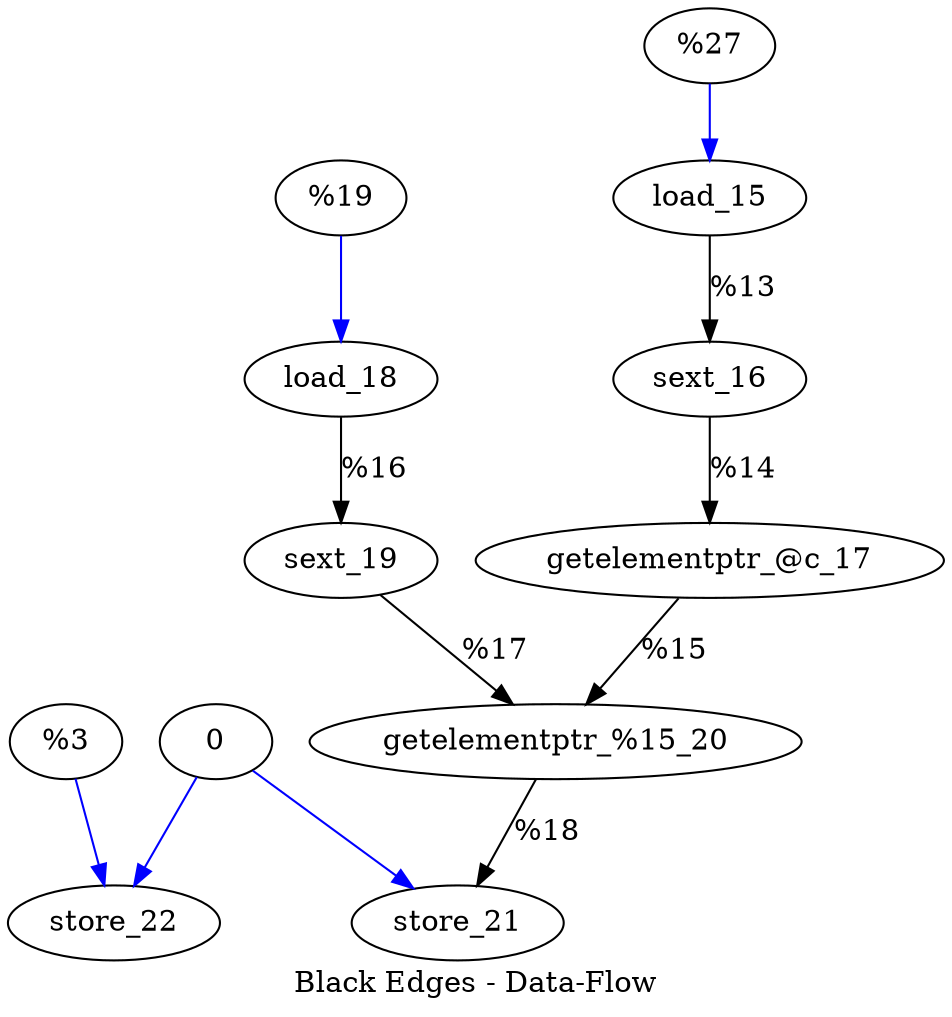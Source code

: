digraph G {
compound=true
label="Black Edges - Data-Flow"
"%4" -> "store_22"[color=blue dir=black]
"0" -> "store_22"[color=blue dir=black]
"getelementptr_%15_20" -> "store_21"[color=black dir=black label="%18"]
"0" -> "store_21"[color=blue dir=black]
"sext_19" -> "getelementptr_%15_20"[color=black dir=black label="%17"]
"getelementptr_@c_17" -> "getelementptr_%15_20"[color=black dir=black label="%15"]
"load_18" -> "sext_19"[color=black dir=black label="%16"]
"%3" -> "load_18"[color=blue dir=black]
"sext_16" -> "getelementptr_@c_17"[color=black dir=black label="%14"]
"load_15" -> "sext_16"[color=black dir=black label="%13"]
"%2" -> "load_15"[color=blue dir=black]
}

